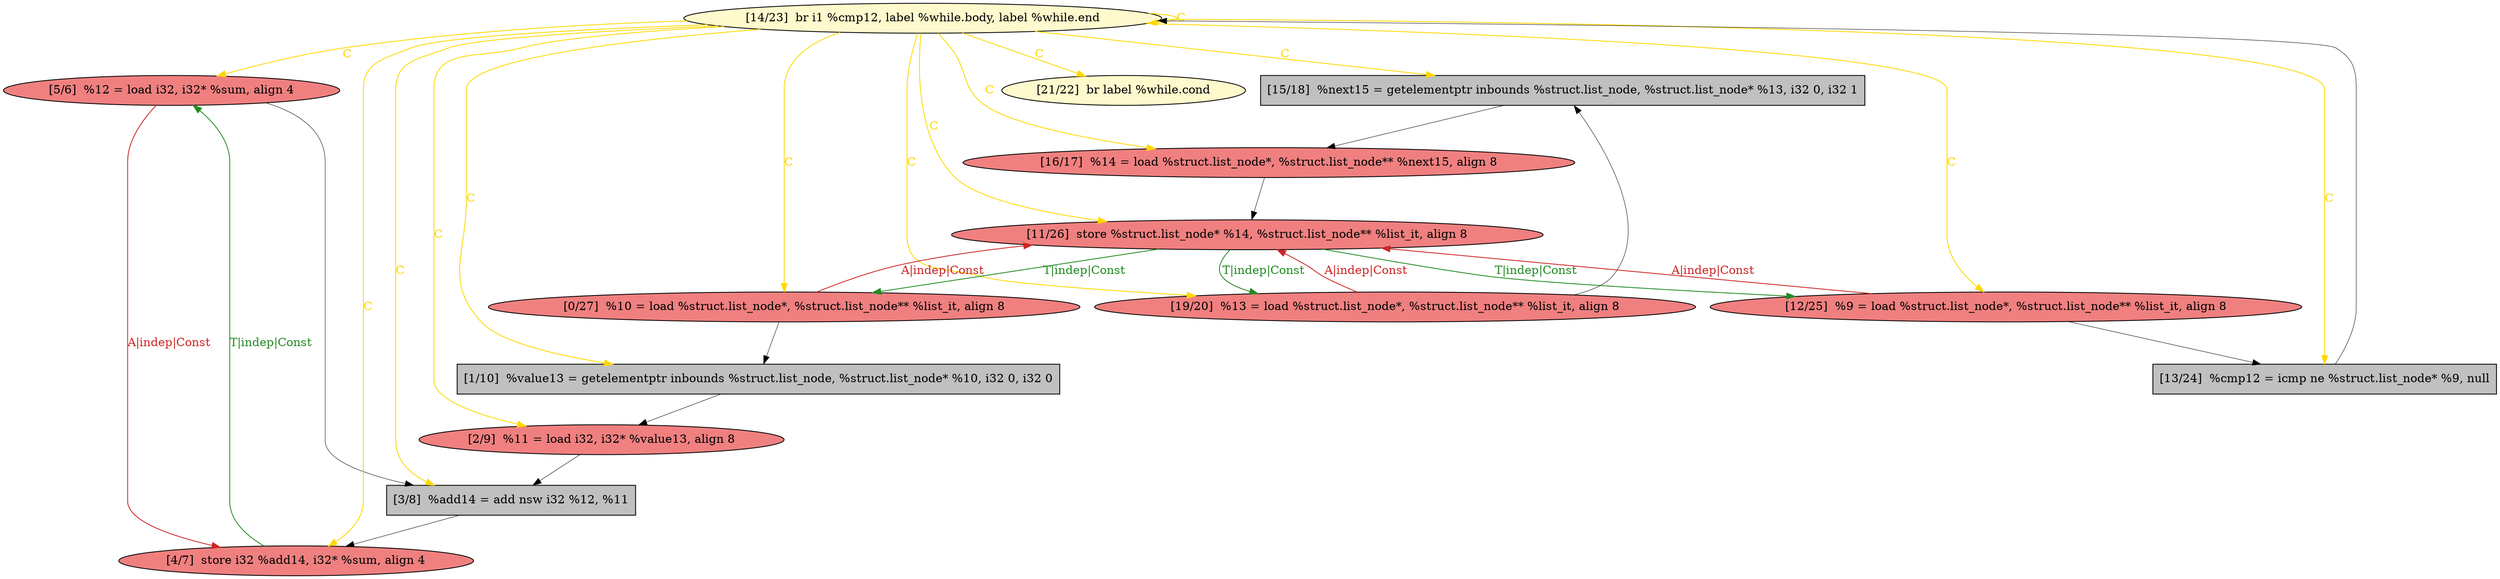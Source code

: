 
digraph G {


node613 [fillcolor=lightcoral,label="[5/6]  %12 = load i32, i32* %sum, align 4",shape=ellipse,style=filled ]
node612 [fillcolor=lemonchiffon,label="[21/22]  br label %while.cond",shape=ellipse,style=filled ]
node609 [fillcolor=lightcoral,label="[4/7]  store i32 %add14, i32* %sum, align 4",shape=ellipse,style=filled ]
node606 [fillcolor=lemonchiffon,label="[14/23]  br i1 %cmp12, label %while.body, label %while.end",shape=ellipse,style=filled ]
node610 [fillcolor=grey,label="[13/24]  %cmp12 = icmp ne %struct.list_node* %9, null",shape=rectangle,style=filled ]
node601 [fillcolor=grey,label="[15/18]  %next15 = getelementptr inbounds %struct.list_node, %struct.list_node* %13, i32 0, i32 1",shape=rectangle,style=filled ]
node607 [fillcolor=lightcoral,label="[11/26]  store %struct.list_node* %14, %struct.list_node** %list_it, align 8",shape=ellipse,style=filled ]
node600 [fillcolor=lightcoral,label="[0/27]  %10 = load %struct.list_node*, %struct.list_node** %list_it, align 8",shape=ellipse,style=filled ]
node611 [fillcolor=lightcoral,label="[16/17]  %14 = load %struct.list_node*, %struct.list_node** %next15, align 8",shape=ellipse,style=filled ]
node608 [fillcolor=grey,label="[3/8]  %add14 = add nsw i32 %12, %11",shape=rectangle,style=filled ]
node602 [fillcolor=lightcoral,label="[2/9]  %11 = load i32, i32* %value13, align 8",shape=ellipse,style=filled ]
node604 [fillcolor=lightcoral,label="[19/20]  %13 = load %struct.list_node*, %struct.list_node** %list_it, align 8",shape=ellipse,style=filled ]
node603 [fillcolor=grey,label="[1/10]  %value13 = getelementptr inbounds %struct.list_node, %struct.list_node* %10, i32 0, i32 0",shape=rectangle,style=filled ]
node605 [fillcolor=lightcoral,label="[12/25]  %9 = load %struct.list_node*, %struct.list_node** %list_it, align 8",shape=ellipse,style=filled ]

node610->node606 [style=solid,color=black,label="",penwidth=0.5,fontcolor=black ]
node605->node610 [style=solid,color=black,label="",penwidth=0.5,fontcolor=black ]
node611->node607 [style=solid,color=black,label="",penwidth=0.5,fontcolor=black ]
node613->node608 [style=solid,color=black,label="",penwidth=0.5,fontcolor=black ]
node607->node604 [style=solid,color=forestgreen,label="T|indep|Const",penwidth=1.0,fontcolor=forestgreen ]
node603->node602 [style=solid,color=black,label="",penwidth=0.5,fontcolor=black ]
node606->node603 [style=solid,color=gold,label="C",penwidth=1.0,fontcolor=gold ]
node605->node607 [style=solid,color=firebrick3,label="A|indep|Const",penwidth=1.0,fontcolor=firebrick3 ]
node606->node610 [style=solid,color=gold,label="C",penwidth=1.0,fontcolor=gold ]
node601->node611 [style=solid,color=black,label="",penwidth=0.5,fontcolor=black ]
node606->node613 [style=solid,color=gold,label="C",penwidth=1.0,fontcolor=gold ]
node606->node608 [style=solid,color=gold,label="C",penwidth=1.0,fontcolor=gold ]
node606->node602 [style=solid,color=gold,label="C",penwidth=1.0,fontcolor=gold ]
node602->node608 [style=solid,color=black,label="",penwidth=0.5,fontcolor=black ]
node606->node604 [style=solid,color=gold,label="C",penwidth=1.0,fontcolor=gold ]
node607->node600 [style=solid,color=forestgreen,label="T|indep|Const",penwidth=1.0,fontcolor=forestgreen ]
node606->node607 [style=solid,color=gold,label="C",penwidth=1.0,fontcolor=gold ]
node606->node609 [style=solid,color=gold,label="C",penwidth=1.0,fontcolor=gold ]
node606->node601 [style=solid,color=gold,label="C",penwidth=1.0,fontcolor=gold ]
node604->node607 [style=solid,color=firebrick3,label="A|indep|Const",penwidth=1.0,fontcolor=firebrick3 ]
node606->node611 [style=solid,color=gold,label="C",penwidth=1.0,fontcolor=gold ]
node600->node607 [style=solid,color=firebrick3,label="A|indep|Const",penwidth=1.0,fontcolor=firebrick3 ]
node609->node613 [style=solid,color=forestgreen,label="T|indep|Const",penwidth=1.0,fontcolor=forestgreen ]
node606->node612 [style=solid,color=gold,label="C",penwidth=1.0,fontcolor=gold ]
node606->node600 [style=solid,color=gold,label="C",penwidth=1.0,fontcolor=gold ]
node607->node605 [style=solid,color=forestgreen,label="T|indep|Const",penwidth=1.0,fontcolor=forestgreen ]
node613->node609 [style=solid,color=firebrick3,label="A|indep|Const",penwidth=1.0,fontcolor=firebrick3 ]
node606->node606 [style=solid,color=gold,label="C",penwidth=1.0,fontcolor=gold ]
node600->node603 [style=solid,color=black,label="",penwidth=0.5,fontcolor=black ]
node604->node601 [style=solid,color=black,label="",penwidth=0.5,fontcolor=black ]
node606->node605 [style=solid,color=gold,label="C",penwidth=1.0,fontcolor=gold ]
node608->node609 [style=solid,color=black,label="",penwidth=0.5,fontcolor=black ]


}
